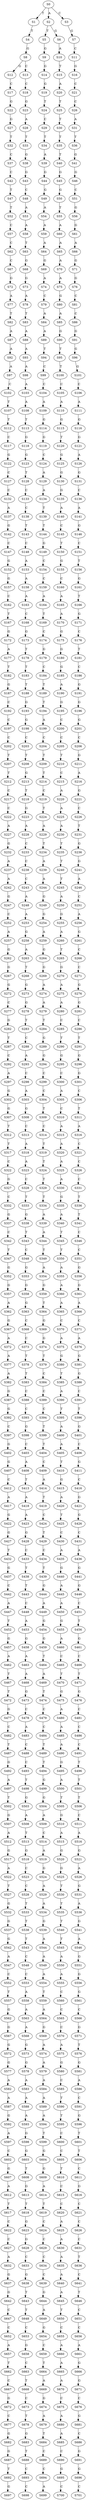 strict digraph  {
	S0 -> S1 [ label = T ];
	S0 -> S2 [ label = A ];
	S0 -> S3 [ label = C ];
	S1 -> S4 [ label = T ];
	S2 -> S5 [ label = T ];
	S2 -> S6 [ label = G ];
	S3 -> S7 [ label = G ];
	S4 -> S8 [ label = G ];
	S5 -> S9 [ label = G ];
	S6 -> S10 [ label = A ];
	S7 -> S11 [ label = C ];
	S8 -> S12 [ label = G ];
	S8 -> S13 [ label = C ];
	S9 -> S14 [ label = G ];
	S10 -> S15 [ label = T ];
	S11 -> S16 [ label = G ];
	S12 -> S17 [ label = C ];
	S13 -> S18 [ label = C ];
	S14 -> S19 [ label = G ];
	S15 -> S20 [ label = A ];
	S16 -> S21 [ label = C ];
	S17 -> S22 [ label = G ];
	S18 -> S23 [ label = G ];
	S19 -> S24 [ label = T ];
	S20 -> S25 [ label = T ];
	S21 -> S26 [ label = C ];
	S22 -> S27 [ label = G ];
	S23 -> S28 [ label = A ];
	S24 -> S29 [ label = C ];
	S25 -> S30 [ label = T ];
	S26 -> S31 [ label = A ];
	S27 -> S32 [ label = T ];
	S28 -> S33 [ label = T ];
	S29 -> S34 [ label = T ];
	S30 -> S35 [ label = T ];
	S31 -> S36 [ label = T ];
	S32 -> S37 [ label = C ];
	S33 -> S38 [ label = G ];
	S34 -> S39 [ label = A ];
	S35 -> S40 [ label = T ];
	S36 -> S41 [ label = G ];
	S37 -> S42 [ label = C ];
	S38 -> S43 [ label = G ];
	S39 -> S44 [ label = G ];
	S40 -> S45 [ label = G ];
	S41 -> S46 [ label = G ];
	S42 -> S47 [ label = T ];
	S43 -> S48 [ label = C ];
	S44 -> S49 [ label = G ];
	S45 -> S50 [ label = G ];
	S46 -> S51 [ label = C ];
	S47 -> S52 [ label = T ];
	S48 -> S53 [ label = A ];
	S49 -> S54 [ label = A ];
	S50 -> S55 [ label = T ];
	S51 -> S56 [ label = G ];
	S52 -> S57 [ label = C ];
	S53 -> S58 [ label = A ];
	S54 -> S59 [ label = A ];
	S55 -> S60 [ label = A ];
	S56 -> S61 [ label = G ];
	S57 -> S62 [ label = C ];
	S58 -> S63 [ label = T ];
	S59 -> S64 [ label = A ];
	S60 -> S65 [ label = A ];
	S61 -> S66 [ label = A ];
	S62 -> S67 [ label = C ];
	S63 -> S68 [ label = G ];
	S64 -> S69 [ label = G ];
	S65 -> S70 [ label = A ];
	S66 -> S71 [ label = G ];
	S67 -> S72 [ label = G ];
	S68 -> S73 [ label = G ];
	S69 -> S74 [ label = A ];
	S70 -> S75 [ label = A ];
	S71 -> S76 [ label = G ];
	S72 -> S77 [ label = A ];
	S73 -> S78 [ label = A ];
	S74 -> S79 [ label = C ];
	S75 -> S80 [ label = G ];
	S76 -> S81 [ label = C ];
	S77 -> S82 [ label = T ];
	S78 -> S83 [ label = T ];
	S79 -> S84 [ label = A ];
	S80 -> S85 [ label = A ];
	S81 -> S86 [ label = C ];
	S82 -> S87 [ label = A ];
	S83 -> S88 [ label = A ];
	S84 -> S89 [ label = A ];
	S85 -> S90 [ label = G ];
	S86 -> S91 [ label = G ];
	S87 -> S92 [ label = A ];
	S88 -> S93 [ label = A ];
	S89 -> S94 [ label = T ];
	S90 -> S95 [ label = T ];
	S91 -> S96 [ label = G ];
	S92 -> S97 [ label = A ];
	S93 -> S98 [ label = A ];
	S94 -> S99 [ label = C ];
	S95 -> S100 [ label = T ];
	S96 -> S101 [ label = G ];
	S97 -> S102 [ label = C ];
	S98 -> S103 [ label = A ];
	S99 -> S104 [ label = C ];
	S100 -> S105 [ label = C ];
	S101 -> S106 [ label = C ];
	S102 -> S107 [ label = T ];
	S103 -> S108 [ label = A ];
	S104 -> S109 [ label = A ];
	S105 -> S110 [ label = A ];
	S106 -> S111 [ label = A ];
	S107 -> S112 [ label = T ];
	S108 -> S113 [ label = T ];
	S109 -> S114 [ label = G ];
	S110 -> S115 [ label = G ];
	S111 -> S116 [ label = G ];
	S112 -> S117 [ label = C ];
	S113 -> S118 [ label = G ];
	S114 -> S119 [ label = G ];
	S115 -> S120 [ label = T ];
	S116 -> S121 [ label = G ];
	S117 -> S122 [ label = G ];
	S118 -> S123 [ label = G ];
	S119 -> S124 [ label = C ];
	S120 -> S125 [ label = G ];
	S121 -> S126 [ label = A ];
	S122 -> S127 [ label = C ];
	S123 -> S128 [ label = T ];
	S124 -> S129 [ label = A ];
	S125 -> S130 [ label = G ];
	S126 -> S131 [ label = G ];
	S127 -> S132 [ label = C ];
	S128 -> S133 [ label = C ];
	S129 -> S134 [ label = A ];
	S130 -> S135 [ label = G ];
	S131 -> S136 [ label = C ];
	S132 -> S137 [ label = A ];
	S133 -> S138 [ label = C ];
	S134 -> S139 [ label = T ];
	S135 -> S140 [ label = A ];
	S136 -> S141 [ label = A ];
	S137 -> S142 [ label = G ];
	S138 -> S143 [ label = T ];
	S139 -> S144 [ label = T ];
	S140 -> S145 [ label = C ];
	S141 -> S146 [ label = G ];
	S142 -> S147 [ label = C ];
	S143 -> S148 [ label = C ];
	S144 -> S149 [ label = G ];
	S145 -> S150 [ label = T ];
	S146 -> S151 [ label = C ];
	S147 -> S152 [ label = G ];
	S148 -> S153 [ label = A ];
	S149 -> S154 [ label = C ];
	S150 -> S155 [ label = G ];
	S151 -> S156 [ label = T ];
	S152 -> S157 [ label = G ];
	S153 -> S158 [ label = A ];
	S154 -> S159 [ label = C ];
	S155 -> S160 [ label = C ];
	S156 -> S161 [ label = G ];
	S157 -> S162 [ label = C ];
	S158 -> S163 [ label = A ];
	S159 -> S164 [ label = A ];
	S160 -> S165 [ label = A ];
	S161 -> S166 [ label = T ];
	S162 -> S167 [ label = T ];
	S163 -> S168 [ label = C ];
	S164 -> S169 [ label = T ];
	S165 -> S170 [ label = A ];
	S166 -> S171 [ label = G ];
	S167 -> S172 [ label = G ];
	S168 -> S173 [ label = G ];
	S169 -> S174 [ label = C ];
	S170 -> S175 [ label = G ];
	S171 -> S176 [ label = C ];
	S172 -> S177 [ label = A ];
	S173 -> S178 [ label = T ];
	S174 -> S179 [ label = G ];
	S175 -> S180 [ label = G ];
	S176 -> S181 [ label = T ];
	S177 -> S182 [ label = T ];
	S178 -> S183 [ label = T ];
	S179 -> S184 [ label = C ];
	S180 -> S185 [ label = G ];
	S181 -> S186 [ label = C ];
	S182 -> S187 [ label = G ];
	S183 -> S188 [ label = T ];
	S184 -> S189 [ label = T ];
	S185 -> S190 [ label = A ];
	S186 -> S191 [ label = G ];
	S187 -> S192 [ label = C ];
	S188 -> S193 [ label = G ];
	S189 -> S194 [ label = T ];
	S190 -> S195 [ label = G ];
	S191 -> S196 [ label = G ];
	S192 -> S197 [ label = C ];
	S193 -> S198 [ label = G ];
	S194 -> S199 [ label = A ];
	S195 -> S200 [ label = C ];
	S196 -> S201 [ label = G ];
	S197 -> S202 [ label = C ];
	S198 -> S203 [ label = C ];
	S199 -> S204 [ label = C ];
	S200 -> S205 [ label = C ];
	S201 -> S206 [ label = C ];
	S202 -> S207 [ label = T ];
	S203 -> S208 [ label = T ];
	S204 -> S209 [ label = T ];
	S205 -> S210 [ label = T ];
	S206 -> S211 [ label = G ];
	S207 -> S212 [ label = T ];
	S208 -> S213 [ label = G ];
	S209 -> S214 [ label = T ];
	S210 -> S215 [ label = C ];
	S211 -> S216 [ label = A ];
	S212 -> S217 [ label = C ];
	S213 -> S218 [ label = T ];
	S214 -> S219 [ label = C ];
	S215 -> S220 [ label = A ];
	S216 -> S221 [ label = G ];
	S217 -> S222 [ label = C ];
	S218 -> S223 [ label = G ];
	S219 -> S224 [ label = T ];
	S220 -> S225 [ label = A ];
	S221 -> S226 [ label = C ];
	S222 -> S227 [ label = A ];
	S223 -> S228 [ label = A ];
	S224 -> S229 [ label = A ];
	S225 -> S230 [ label = A ];
	S226 -> S231 [ label = T ];
	S227 -> S232 [ label = G ];
	S228 -> S233 [ label = C ];
	S229 -> S234 [ label = T ];
	S230 -> S235 [ label = T ];
	S231 -> S236 [ label = G ];
	S232 -> S237 [ label = A ];
	S233 -> S238 [ label = C ];
	S234 -> S239 [ label = A ];
	S235 -> S240 [ label = T ];
	S236 -> S241 [ label = G ];
	S237 -> S242 [ label = A ];
	S238 -> S243 [ label = C ];
	S239 -> S244 [ label = A ];
	S240 -> S245 [ label = T ];
	S241 -> S246 [ label = A ];
	S242 -> S247 [ label = G ];
	S243 -> S248 [ label = A ];
	S244 -> S249 [ label = G ];
	S245 -> S250 [ label = A ];
	S246 -> S251 [ label = C ];
	S247 -> S252 [ label = C ];
	S248 -> S253 [ label = A ];
	S249 -> S254 [ label = G ];
	S250 -> S255 [ label = G ];
	S251 -> S256 [ label = A ];
	S252 -> S257 [ label = A ];
	S253 -> S258 [ label = G ];
	S254 -> S259 [ label = A ];
	S255 -> S260 [ label = A ];
	S256 -> S261 [ label = G ];
	S257 -> S262 [ label = G ];
	S258 -> S263 [ label = A ];
	S259 -> S264 [ label = G ];
	S260 -> S265 [ label = T ];
	S261 -> S266 [ label = C ];
	S262 -> S267 [ label = G ];
	S263 -> S268 [ label = T ];
	S264 -> S269 [ label = G ];
	S265 -> S270 [ label = G ];
	S266 -> S271 [ label = C ];
	S267 -> S272 [ label = G ];
	S268 -> S273 [ label = G ];
	S269 -> S274 [ label = A ];
	S270 -> S275 [ label = A ];
	S271 -> S276 [ label = G ];
	S272 -> S277 [ label = C ];
	S273 -> S278 [ label = G ];
	S274 -> S279 [ label = A ];
	S275 -> S280 [ label = A ];
	S276 -> S281 [ label = G ];
	S277 -> S282 [ label = G ];
	S278 -> S283 [ label = T ];
	S279 -> S284 [ label = T ];
	S280 -> S285 [ label = C ];
	S281 -> S286 [ label = C ];
	S282 -> S287 [ label = T ];
	S283 -> S288 [ label = C ];
	S284 -> S289 [ label = G ];
	S285 -> S290 [ label = T ];
	S286 -> S291 [ label = T ];
	S287 -> S292 [ label = C ];
	S288 -> S293 [ label = A ];
	S289 -> S294 [ label = G ];
	S290 -> S295 [ label = G ];
	S291 -> S296 [ label = G ];
	S292 -> S297 [ label = A ];
	S293 -> S298 [ label = C ];
	S294 -> S299 [ label = C ];
	S295 -> S300 [ label = C ];
	S296 -> S301 [ label = G ];
	S297 -> S302 [ label = G ];
	S298 -> S303 [ label = A ];
	S299 -> S304 [ label = C ];
	S300 -> S305 [ label = A ];
	S301 -> S306 [ label = C ];
	S302 -> S307 [ label = G ];
	S303 -> S308 [ label = G ];
	S304 -> S309 [ label = T ];
	S305 -> S310 [ label = C ];
	S306 -> S311 [ label = T ];
	S307 -> S312 [ label = T ];
	S308 -> S313 [ label = C ];
	S309 -> S314 [ label = C ];
	S310 -> S315 [ label = A ];
	S311 -> S316 [ label = A ];
	S312 -> S317 [ label = T ];
	S313 -> S318 [ label = A ];
	S314 -> S319 [ label = T ];
	S315 -> S320 [ label = A ];
	S316 -> S321 [ label = C ];
	S317 -> S322 [ label = C ];
	S318 -> S323 [ label = A ];
	S319 -> S324 [ label = T ];
	S320 -> S325 [ label = A ];
	S321 -> S326 [ label = C ];
	S322 -> S327 [ label = G ];
	S323 -> S328 [ label = C ];
	S324 -> S329 [ label = T ];
	S325 -> S330 [ label = A ];
	S326 -> S331 [ label = C ];
	S327 -> S332 [ label = C ];
	S328 -> S333 [ label = T ];
	S329 -> S334 [ label = T ];
	S330 -> S335 [ label = G ];
	S331 -> S336 [ label = T ];
	S332 -> S337 [ label = G ];
	S333 -> S338 [ label = G ];
	S334 -> S339 [ label = A ];
	S335 -> S340 [ label = A ];
	S336 -> S341 [ label = T ];
	S337 -> S342 [ label = C ];
	S338 -> S343 [ label = T ];
	S339 -> S344 [ label = A ];
	S340 -> S345 [ label = T ];
	S341 -> S346 [ label = C ];
	S342 -> S347 [ label = T ];
	S343 -> S348 [ label = C ];
	S344 -> S349 [ label = T ];
	S345 -> S350 [ label = T ];
	S346 -> S351 [ label = C ];
	S347 -> S352 [ label = G ];
	S348 -> S353 [ label = G ];
	S349 -> S354 [ label = A ];
	S350 -> S355 [ label = A ];
	S351 -> S356 [ label = G ];
	S352 -> S357 [ label = G ];
	S353 -> S358 [ label = G ];
	S354 -> S359 [ label = G ];
	S355 -> S360 [ label = A ];
	S356 -> S361 [ label = G ];
	S357 -> S362 [ label = A ];
	S358 -> S363 [ label = G ];
	S359 -> S364 [ label = T ];
	S360 -> S365 [ label = A ];
	S361 -> S366 [ label = A ];
	S362 -> S367 [ label = G ];
	S363 -> S368 [ label = C ];
	S364 -> S369 [ label = G ];
	S365 -> S370 [ label = C ];
	S366 -> S371 [ label = C ];
	S367 -> S372 [ label = A ];
	S368 -> S373 [ label = C ];
	S369 -> S374 [ label = G ];
	S370 -> S375 [ label = A ];
	S371 -> S376 [ label = A ];
	S372 -> S377 [ label = A ];
	S373 -> S378 [ label = T ];
	S374 -> S379 [ label = T ];
	S375 -> S380 [ label = G ];
	S376 -> S381 [ label = G ];
	S377 -> S382 [ label = A ];
	S378 -> S383 [ label = T ];
	S379 -> S384 [ label = C ];
	S380 -> S385 [ label = T ];
	S381 -> S386 [ label = G ];
	S382 -> S387 [ label = G ];
	S383 -> S388 [ label = C ];
	S384 -> S389 [ label = C ];
	S385 -> S390 [ label = A ];
	S386 -> S391 [ label = C ];
	S387 -> S392 [ label = G ];
	S388 -> S393 [ label = C ];
	S389 -> S394 [ label = C ];
	S390 -> S395 [ label = T ];
	S391 -> S396 [ label = T ];
	S392 -> S397 [ label = C ];
	S393 -> S398 [ label = G ];
	S394 -> S399 [ label = T ];
	S395 -> S400 [ label = A ];
	S396 -> S401 [ label = G ];
	S397 -> S402 [ label = G ];
	S398 -> S403 [ label = C ];
	S399 -> S404 [ label = T ];
	S400 -> S405 [ label = A ];
	S401 -> S406 [ label = C ];
	S402 -> S407 [ label = G ];
	S403 -> S408 [ label = A ];
	S404 -> S409 [ label = C ];
	S405 -> S410 [ label = T ];
	S406 -> S411 [ label = G ];
	S407 -> S412 [ label = C ];
	S408 -> S413 [ label = T ];
	S409 -> S414 [ label = A ];
	S410 -> S415 [ label = G ];
	S411 -> S416 [ label = C ];
	S412 -> S417 [ label = A ];
	S413 -> S418 [ label = A ];
	S414 -> S419 [ label = T ];
	S415 -> S420 [ label = A ];
	S416 -> S421 [ label = G ];
	S417 -> S422 [ label = G ];
	S418 -> S423 [ label = A ];
	S419 -> S424 [ label = C ];
	S420 -> S425 [ label = T ];
	S421 -> S426 [ label = G ];
	S422 -> S427 [ label = G ];
	S423 -> S428 [ label = G ];
	S424 -> S429 [ label = T ];
	S425 -> S430 [ label = C ];
	S426 -> S431 [ label = C ];
	S427 -> S432 [ label = T ];
	S428 -> S433 [ label = C ];
	S429 -> S434 [ label = C ];
	S430 -> S435 [ label = A ];
	S431 -> S436 [ label = A ];
	S432 -> S437 [ label = G ];
	S433 -> S438 [ label = T ];
	S434 -> S439 [ label = T ];
	S435 -> S440 [ label = G ];
	S436 -> S441 [ label = G ];
	S437 -> S442 [ label = C ];
	S438 -> S443 [ label = T ];
	S439 -> S444 [ label = G ];
	S440 -> S445 [ label = A ];
	S441 -> S446 [ label = G ];
	S442 -> S447 [ label = A ];
	S443 -> S448 [ label = C ];
	S444 -> S449 [ label = A ];
	S445 -> S450 [ label = A ];
	S446 -> S451 [ label = C ];
	S447 -> S452 [ label = T ];
	S448 -> S453 [ label = A ];
	S449 -> S454 [ label = G ];
	S450 -> S455 [ label = G ];
	S451 -> S456 [ label = T ];
	S452 -> S457 [ label = G ];
	S453 -> S458 [ label = G ];
	S454 -> S459 [ label = G ];
	S455 -> S460 [ label = A ];
	S456 -> S461 [ label = G ];
	S457 -> S462 [ label = A ];
	S458 -> S463 [ label = A ];
	S459 -> S464 [ label = T ];
	S460 -> S465 [ label = C ];
	S461 -> S466 [ label = C ];
	S462 -> S467 [ label = T ];
	S463 -> S468 [ label = A ];
	S464 -> S469 [ label = A ];
	S465 -> S470 [ label = T ];
	S466 -> S471 [ label = T ];
	S467 -> S472 [ label = T ];
	S468 -> S473 [ label = G ];
	S469 -> S474 [ label = T ];
	S470 -> S475 [ label = G ];
	S471 -> S476 [ label = G ];
	S472 -> S477 [ label = G ];
	S473 -> S478 [ label = C ];
	S474 -> S479 [ label = C ];
	S475 -> S480 [ label = A ];
	S476 -> S481 [ label = C ];
	S477 -> S482 [ label = C ];
	S478 -> S483 [ label = A ];
	S479 -> S484 [ label = C ];
	S480 -> S485 [ label = A ];
	S481 -> S486 [ label = C ];
	S482 -> S487 [ label = T ];
	S483 -> S488 [ label = C ];
	S484 -> S489 [ label = T ];
	S485 -> S490 [ label = A ];
	S486 -> S491 [ label = C ];
	S487 -> S492 [ label = G ];
	S488 -> S493 [ label = C ];
	S489 -> S494 [ label = T ];
	S490 -> S495 [ label = G ];
	S491 -> S496 [ label = T ];
	S492 -> S497 [ label = A ];
	S493 -> S498 [ label = T ];
	S494 -> S499 [ label = G ];
	S495 -> S500 [ label = A ];
	S496 -> S501 [ label = T ];
	S497 -> S502 [ label = T ];
	S498 -> S503 [ label = G ];
	S499 -> S504 [ label = G ];
	S500 -> S505 [ label = T ];
	S501 -> S506 [ label = T ];
	S502 -> S507 [ label = G ];
	S503 -> S508 [ label = A ];
	S504 -> S509 [ label = A ];
	S505 -> S510 [ label = G ];
	S506 -> S511 [ label = C ];
	S507 -> S512 [ label = A ];
	S508 -> S513 [ label = T ];
	S509 -> S514 [ label = C ];
	S510 -> S515 [ label = A ];
	S511 -> S516 [ label = A ];
	S512 -> S517 [ label = G ];
	S513 -> S518 [ label = G ];
	S514 -> S519 [ label = A ];
	S515 -> S520 [ label = G ];
	S516 -> S521 [ label = G ];
	S517 -> S522 [ label = A ];
	S518 -> S523 [ label = C ];
	S519 -> S524 [ label = G ];
	S520 -> S525 [ label = G ];
	S521 -> S526 [ label = A ];
	S522 -> S527 [ label = T ];
	S523 -> S528 [ label = C ];
	S524 -> S529 [ label = A ];
	S525 -> S530 [ label = T ];
	S526 -> S531 [ label = G ];
	S527 -> S532 [ label = G ];
	S528 -> S533 [ label = T ];
	S529 -> S534 [ label = A ];
	S530 -> S535 [ label = T ];
	S531 -> S536 [ label = A ];
	S532 -> S537 [ label = G ];
	S533 -> S538 [ label = T ];
	S534 -> S539 [ label = G ];
	S535 -> S540 [ label = T ];
	S536 -> S541 [ label = G ];
	S537 -> S542 [ label = G ];
	S538 -> S543 [ label = T ];
	S539 -> S544 [ label = A ];
	S540 -> S545 [ label = T ];
	S541 -> S546 [ label = A ];
	S542 -> S547 [ label = A ];
	S543 -> S548 [ label = C ];
	S544 -> S549 [ label = A ];
	S545 -> S550 [ label = A ];
	S546 -> S551 [ label = G ];
	S547 -> S552 [ label = C ];
	S548 -> S553 [ label = C ];
	S549 -> S554 [ label = A ];
	S550 -> S555 [ label = A ];
	S551 -> S556 [ label = G ];
	S552 -> S557 [ label = T ];
	S553 -> S558 [ label = A ];
	S554 -> S559 [ label = T ];
	S555 -> S560 [ label = C ];
	S556 -> S561 [ label = G ];
	S557 -> S562 [ label = G ];
	S558 -> S563 [ label = A ];
	S559 -> S564 [ label = A ];
	S560 -> S565 [ label = C ];
	S561 -> S566 [ label = C ];
	S562 -> S567 [ label = G ];
	S563 -> S568 [ label = A ];
	S564 -> S569 [ label = G ];
	S565 -> S570 [ label = C ];
	S566 -> S571 [ label = G ];
	S567 -> S572 [ label = G ];
	S568 -> S573 [ label = G ];
	S569 -> S574 [ label = A ];
	S570 -> S575 [ label = A ];
	S571 -> S576 [ label = T ];
	S572 -> S577 [ label = G ];
	S573 -> S578 [ label = G ];
	S574 -> S579 [ label = A ];
	S575 -> S580 [ label = G ];
	S576 -> S581 [ label = G ];
	S577 -> S582 [ label = A ];
	S578 -> S583 [ label = A ];
	S579 -> S584 [ label = A ];
	S580 -> S585 [ label = C ];
	S581 -> S586 [ label = A ];
	S582 -> S587 [ label = A ];
	S583 -> S588 [ label = A ];
	S584 -> S589 [ label = A ];
	S585 -> S590 [ label = T ];
	S586 -> S591 [ label = C ];
	S587 -> S592 [ label = G ];
	S588 -> S593 [ label = A ];
	S589 -> S594 [ label = A ];
	S590 -> S595 [ label = T ];
	S591 -> S596 [ label = G ];
	S592 -> S597 [ label = A ];
	S593 -> S598 [ label = G ];
	S594 -> S599 [ label = T ];
	S595 -> S600 [ label = C ];
	S596 -> S601 [ label = T ];
	S597 -> S602 [ label = C ];
	S598 -> S603 [ label = G ];
	S599 -> S604 [ label = G ];
	S600 -> S605 [ label = C ];
	S601 -> S606 [ label = T ];
	S602 -> S607 [ label = G ];
	S603 -> S608 [ label = T ];
	S604 -> S609 [ label = G ];
	S605 -> S610 [ label = T ];
	S606 -> S611 [ label = C ];
	S607 -> S612 [ label = A ];
	S608 -> S613 [ label = G ];
	S609 -> S614 [ label = A ];
	S610 -> S615 [ label = C ];
	S611 -> S616 [ label = G ];
	S612 -> S617 [ label = T ];
	S613 -> S618 [ label = T ];
	S614 -> S619 [ label = T ];
	S615 -> S620 [ label = C ];
	S616 -> S621 [ label = C ];
	S617 -> S622 [ label = C ];
	S618 -> S623 [ label = G ];
	S619 -> S624 [ label = C ];
	S620 -> S625 [ label = A ];
	S621 -> S626 [ label = C ];
	S622 -> S627 [ label = C ];
	S623 -> S628 [ label = G ];
	S624 -> S629 [ label = C ];
	S625 -> S630 [ label = A ];
	S626 -> S631 [ label = C ];
	S627 -> S632 [ label = A ];
	S628 -> S633 [ label = C ];
	S629 -> S634 [ label = C ];
	S630 -> S635 [ label = A ];
	S631 -> S636 [ label = T ];
	S632 -> S637 [ label = G ];
	S633 -> S638 [ label = G ];
	S634 -> S639 [ label = C ];
	S635 -> S640 [ label = A ];
	S636 -> S641 [ label = C ];
	S637 -> S642 [ label = G ];
	S638 -> S643 [ label = T ];
	S639 -> S644 [ label = G ];
	S640 -> S645 [ label = A ];
	S641 -> S646 [ label = T ];
	S642 -> S647 [ label = C ];
	S643 -> S648 [ label = T ];
	S644 -> S649 [ label = A ];
	S645 -> S650 [ label = T ];
	S646 -> S651 [ label = C ];
	S647 -> S652 [ label = C ];
	S648 -> S653 [ label = C ];
	S649 -> S654 [ label = G ];
	S650 -> S655 [ label = C ];
	S651 -> S656 [ label = C ];
	S652 -> S657 [ label = A ];
	S653 -> S658 [ label = G ];
	S654 -> S659 [ label = C ];
	S655 -> S660 [ label = A ];
	S656 -> S661 [ label = A ];
	S657 -> S662 [ label = T ];
	S658 -> S663 [ label = C ];
	S659 -> S664 [ label = T ];
	S660 -> S665 [ label = A ];
	S661 -> S666 [ label = G ];
	S662 -> S667 [ label = C ];
	S663 -> S668 [ label = T ];
	S664 -> S669 [ label = A ];
	S665 -> S670 [ label = A ];
	S666 -> S671 [ label = G ];
	S667 -> S672 [ label = G ];
	S668 -> S673 [ label = C ];
	S669 -> S674 [ label = G ];
	S670 -> S675 [ label = C ];
	S671 -> S676 [ label = C ];
	S672 -> S677 [ label = C ];
	S673 -> S678 [ label = T ];
	S674 -> S679 [ label = A ];
	S675 -> S680 [ label = A ];
	S676 -> S681 [ label = G ];
	S677 -> S682 [ label = G ];
	S678 -> S683 [ label = G ];
	S679 -> S684 [ label = T ];
	S680 -> S685 [ label = A ];
	S681 -> S686 [ label = C ];
	S682 -> S687 [ label = G ];
	S683 -> S688 [ label = T ];
	S684 -> S689 [ label = C ];
	S685 -> S690 [ label = C ];
	S686 -> S691 [ label = G ];
	S687 -> S692 [ label = T ];
	S688 -> S693 [ label = C ];
	S689 -> S694 [ label = C ];
	S690 -> S695 [ label = G ];
	S691 -> S696 [ label = G ];
	S692 -> S697 [ label = G ];
	S693 -> S698 [ label = C ];
	S694 -> S699 [ label = A ];
	S695 -> S700 [ label = C ];
	S696 -> S701 [ label = C ];
}

